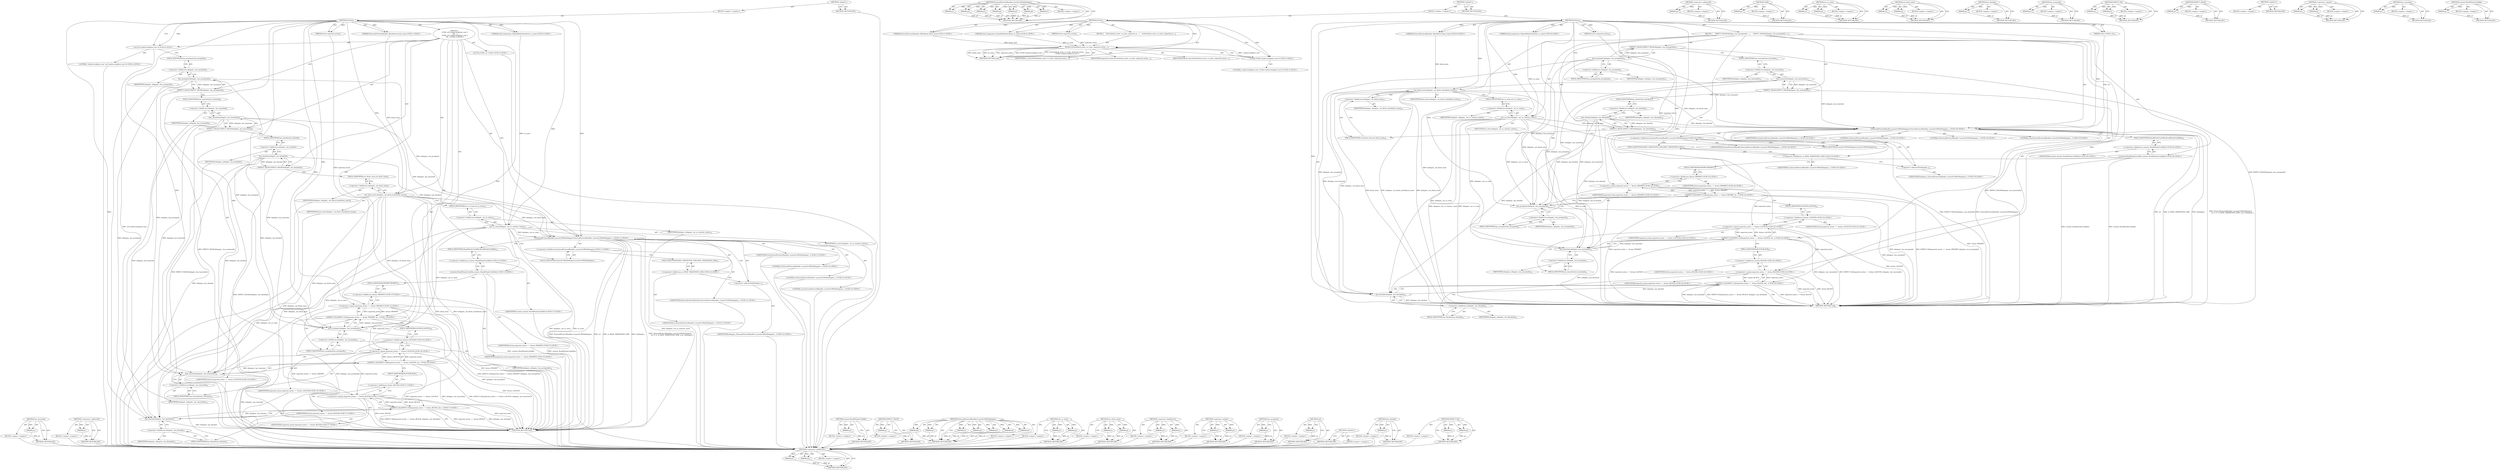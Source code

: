 digraph "content.RunAllTasksUntilIdle" {
vulnerable_136 [label=<(METHOD,has_launched)>];
vulnerable_137 [label=<(PARAM,p1)>];
vulnerable_138 [label=<(BLOCK,&lt;empty&gt;,&lt;empty&gt;)>];
vulnerable_139 [label=<(METHOD_RETURN,ANY)>];
vulnerable_164 [label=<(METHOD,&lt;operator&gt;.addressOf)>];
vulnerable_165 [label=<(PARAM,p1)>];
vulnerable_166 [label=<(BLOCK,&lt;empty&gt;,&lt;empty&gt;)>];
vulnerable_167 [label=<(METHOD_RETURN,ANY)>];
vulnerable_6 [label=<(METHOD,&lt;global&gt;)<SUB>1</SUB>>];
vulnerable_7 [label=<(BLOCK,&lt;empty&gt;,&lt;empty&gt;)<SUB>1</SUB>>];
vulnerable_8 [label=<(METHOD,DoTest)<SUB>1</SUB>>];
vulnerable_9 [label="<(PARAM,ExternalProtocolHandler::BlockState block_state)<SUB>1</SUB>>"];
vulnerable_10 [label="<(PARAM,shell_integration::DefaultWebClientState os_state)<SUB>2</SUB>>"];
vulnerable_11 [label=<(PARAM,Action expected_action)<SUB>3</SUB>>];
vulnerable_12 [label="<(BLOCK,{
    GURL url(&quot;mailto:test@test.com&quot;);
     EX...,{
    GURL url(&quot;mailto:test@test.com&quot;);
     EX...)<SUB>3</SUB>>"];
vulnerable_13 [label="<(LOCAL,GURL url: GURL)<SUB>4</SUB>>"];
vulnerable_14 [label="<(url,url(&quot;mailto:test@test.com&quot;))<SUB>4</SUB>>"];
vulnerable_15 [label="<(LITERAL,&quot;mailto:test@test.com&quot;,url(&quot;mailto:test@test.com&quot;))<SUB>4</SUB>>"];
vulnerable_16 [label=<(EXPECT_FALSE,EXPECT_FALSE(delegate_.has_prompted()))<SUB>5</SUB>>];
vulnerable_17 [label=<(has_prompted,delegate_.has_prompted())<SUB>5</SUB>>];
vulnerable_18 [label=<(&lt;operator&gt;.fieldAccess,delegate_.has_prompted)<SUB>5</SUB>>];
vulnerable_19 [label=<(IDENTIFIER,delegate_,delegate_.has_prompted())<SUB>5</SUB>>];
vulnerable_20 [label=<(FIELD_IDENTIFIER,has_prompted,has_prompted)<SUB>5</SUB>>];
vulnerable_21 [label=<(EXPECT_FALSE,EXPECT_FALSE(delegate_.has_launched()))<SUB>6</SUB>>];
vulnerable_22 [label=<(has_launched,delegate_.has_launched())<SUB>6</SUB>>];
vulnerable_23 [label=<(&lt;operator&gt;.fieldAccess,delegate_.has_launched)<SUB>6</SUB>>];
vulnerable_24 [label=<(IDENTIFIER,delegate_,delegate_.has_launched())<SUB>6</SUB>>];
vulnerable_25 [label=<(FIELD_IDENTIFIER,has_launched,has_launched)<SUB>6</SUB>>];
vulnerable_26 [label=<(EXPECT_FALSE,EXPECT_FALSE(delegate_.has_blocked()))<SUB>7</SUB>>];
vulnerable_27 [label=<(has_blocked,delegate_.has_blocked())<SUB>7</SUB>>];
vulnerable_28 [label=<(&lt;operator&gt;.fieldAccess,delegate_.has_blocked)<SUB>7</SUB>>];
vulnerable_29 [label=<(IDENTIFIER,delegate_,delegate_.has_blocked())<SUB>7</SUB>>];
vulnerable_30 [label=<(FIELD_IDENTIFIER,has_blocked,has_blocked)<SUB>7</SUB>>];
vulnerable_31 [label=<(set_block_state,delegate_.set_block_state(block_state))<SUB>9</SUB>>];
vulnerable_32 [label=<(&lt;operator&gt;.fieldAccess,delegate_.set_block_state)<SUB>9</SUB>>];
vulnerable_33 [label=<(IDENTIFIER,delegate_,delegate_.set_block_state(block_state))<SUB>9</SUB>>];
vulnerable_34 [label=<(FIELD_IDENTIFIER,set_block_state,set_block_state)<SUB>9</SUB>>];
vulnerable_35 [label=<(IDENTIFIER,block_state,delegate_.set_block_state(block_state))<SUB>9</SUB>>];
vulnerable_36 [label=<(set_os_state,delegate_.set_os_state(os_state))<SUB>10</SUB>>];
vulnerable_37 [label=<(&lt;operator&gt;.fieldAccess,delegate_.set_os_state)<SUB>10</SUB>>];
vulnerable_38 [label=<(IDENTIFIER,delegate_,delegate_.set_os_state(os_state))<SUB>10</SUB>>];
vulnerable_39 [label=<(FIELD_IDENTIFIER,set_os_state,set_os_state)<SUB>10</SUB>>];
vulnerable_40 [label=<(IDENTIFIER,os_state,delegate_.set_os_state(os_state))<SUB>10</SUB>>];
vulnerable_41 [label="<(ExternalProtocolHandler.LaunchUrlWithDelegate,ExternalProtocolHandler::LaunchUrlWithDelegate(...)<SUB>11</SUB>>"];
vulnerable_42 [label="<(&lt;operator&gt;.fieldAccess,ExternalProtocolHandler::LaunchUrlWithDelegate)<SUB>11</SUB>>"];
vulnerable_43 [label="<(IDENTIFIER,ExternalProtocolHandler,ExternalProtocolHandler::LaunchUrlWithDelegate(...)<SUB>11</SUB>>"];
vulnerable_44 [label=<(FIELD_IDENTIFIER,LaunchUrlWithDelegate,LaunchUrlWithDelegate)<SUB>11</SUB>>];
vulnerable_45 [label="<(IDENTIFIER,url,ExternalProtocolHandler::LaunchUrlWithDelegate(...)<SUB>12</SUB>>"];
vulnerable_46 [label="<(LITERAL,0,ExternalProtocolHandler::LaunchUrlWithDelegate(...)<SUB>12</SUB>>"];
vulnerable_47 [label="<(LITERAL,0,ExternalProtocolHandler::LaunchUrlWithDelegate(...)<SUB>12</SUB>>"];
vulnerable_48 [label="<(&lt;operator&gt;.fieldAccess,ui::PAGE_TRANSITION_LINK)<SUB>12</SUB>>"];
vulnerable_49 [label="<(IDENTIFIER,ui,ExternalProtocolHandler::LaunchUrlWithDelegate(...)<SUB>12</SUB>>"];
vulnerable_50 [label=<(FIELD_IDENTIFIER,PAGE_TRANSITION_LINK,PAGE_TRANSITION_LINK)<SUB>12</SUB>>];
vulnerable_51 [label="<(LITERAL,true,ExternalProtocolHandler::LaunchUrlWithDelegate(...)<SUB>12</SUB>>"];
vulnerable_52 [label=<(&lt;operator&gt;.addressOf,&amp;delegate_)<SUB>12</SUB>>];
vulnerable_53 [label="<(IDENTIFIER,delegate_,ExternalProtocolHandler::LaunchUrlWithDelegate(...)<SUB>12</SUB>>"];
vulnerable_54 [label="<(content.RunAllTasksUntilIdle,content::RunAllTasksUntilIdle())<SUB>13</SUB>>"];
vulnerable_55 [label="<(&lt;operator&gt;.fieldAccess,content::RunAllTasksUntilIdle)<SUB>13</SUB>>"];
vulnerable_56 [label="<(IDENTIFIER,content,content::RunAllTasksUntilIdle())<SUB>13</SUB>>"];
vulnerable_57 [label=<(FIELD_IDENTIFIER,RunAllTasksUntilIdle,RunAllTasksUntilIdle)<SUB>13</SUB>>];
vulnerable_58 [label="<(EXPECT_EQ,EXPECT_EQ(expected_action == Action::PROMPT, de...)<SUB>15</SUB>>"];
vulnerable_59 [label="<(&lt;operator&gt;.equals,expected_action == Action::PROMPT)<SUB>15</SUB>>"];
vulnerable_60 [label="<(IDENTIFIER,expected_action,expected_action == Action::PROMPT)<SUB>15</SUB>>"];
vulnerable_61 [label="<(&lt;operator&gt;.fieldAccess,Action::PROMPT)<SUB>15</SUB>>"];
vulnerable_62 [label="<(IDENTIFIER,Action,expected_action == Action::PROMPT)<SUB>15</SUB>>"];
vulnerable_63 [label=<(FIELD_IDENTIFIER,PROMPT,PROMPT)<SUB>15</SUB>>];
vulnerable_64 [label=<(has_prompted,delegate_.has_prompted())<SUB>15</SUB>>];
vulnerable_65 [label=<(&lt;operator&gt;.fieldAccess,delegate_.has_prompted)<SUB>15</SUB>>];
vulnerable_66 [label=<(IDENTIFIER,delegate_,delegate_.has_prompted())<SUB>15</SUB>>];
vulnerable_67 [label=<(FIELD_IDENTIFIER,has_prompted,has_prompted)<SUB>15</SUB>>];
vulnerable_68 [label="<(EXPECT_EQ,EXPECT_EQ(expected_action == Action::LAUNCH, de...)<SUB>16</SUB>>"];
vulnerable_69 [label="<(&lt;operator&gt;.equals,expected_action == Action::LAUNCH)<SUB>16</SUB>>"];
vulnerable_70 [label="<(IDENTIFIER,expected_action,expected_action == Action::LAUNCH)<SUB>16</SUB>>"];
vulnerable_71 [label="<(&lt;operator&gt;.fieldAccess,Action::LAUNCH)<SUB>16</SUB>>"];
vulnerable_72 [label="<(IDENTIFIER,Action,expected_action == Action::LAUNCH)<SUB>16</SUB>>"];
vulnerable_73 [label=<(FIELD_IDENTIFIER,LAUNCH,LAUNCH)<SUB>16</SUB>>];
vulnerable_74 [label=<(has_launched,delegate_.has_launched())<SUB>16</SUB>>];
vulnerable_75 [label=<(&lt;operator&gt;.fieldAccess,delegate_.has_launched)<SUB>16</SUB>>];
vulnerable_76 [label=<(IDENTIFIER,delegate_,delegate_.has_launched())<SUB>16</SUB>>];
vulnerable_77 [label=<(FIELD_IDENTIFIER,has_launched,has_launched)<SUB>16</SUB>>];
vulnerable_78 [label="<(EXPECT_EQ,EXPECT_EQ(expected_action == Action::BLOCK, del...)<SUB>17</SUB>>"];
vulnerable_79 [label="<(&lt;operator&gt;.equals,expected_action == Action::BLOCK)<SUB>17</SUB>>"];
vulnerable_80 [label="<(IDENTIFIER,expected_action,expected_action == Action::BLOCK)<SUB>17</SUB>>"];
vulnerable_81 [label="<(&lt;operator&gt;.fieldAccess,Action::BLOCK)<SUB>17</SUB>>"];
vulnerable_82 [label="<(IDENTIFIER,Action,expected_action == Action::BLOCK)<SUB>17</SUB>>"];
vulnerable_83 [label=<(FIELD_IDENTIFIER,BLOCK,BLOCK)<SUB>17</SUB>>];
vulnerable_84 [label=<(has_blocked,delegate_.has_blocked())<SUB>17</SUB>>];
vulnerable_85 [label=<(&lt;operator&gt;.fieldAccess,delegate_.has_blocked)<SUB>17</SUB>>];
vulnerable_86 [label=<(IDENTIFIER,delegate_,delegate_.has_blocked())<SUB>17</SUB>>];
vulnerable_87 [label=<(FIELD_IDENTIFIER,has_blocked,has_blocked)<SUB>17</SUB>>];
vulnerable_88 [label=<(METHOD_RETURN,void)<SUB>1</SUB>>];
vulnerable_90 [label=<(METHOD_RETURN,ANY)<SUB>1</SUB>>];
vulnerable_168 [label=<(METHOD,content.RunAllTasksUntilIdle)>];
vulnerable_169 [label=<(PARAM,p1)>];
vulnerable_170 [label=<(BLOCK,&lt;empty&gt;,&lt;empty&gt;)>];
vulnerable_171 [label=<(METHOD_RETURN,ANY)>];
vulnerable_123 [label=<(METHOD,EXPECT_FALSE)>];
vulnerable_124 [label=<(PARAM,p1)>];
vulnerable_125 [label=<(BLOCK,&lt;empty&gt;,&lt;empty&gt;)>];
vulnerable_126 [label=<(METHOD_RETURN,ANY)>];
vulnerable_154 [label=<(METHOD,ExternalProtocolHandler.LaunchUrlWithDelegate)>];
vulnerable_155 [label=<(PARAM,p1)>];
vulnerable_156 [label=<(PARAM,p2)>];
vulnerable_157 [label=<(PARAM,p3)>];
vulnerable_158 [label=<(PARAM,p4)>];
vulnerable_159 [label=<(PARAM,p5)>];
vulnerable_160 [label=<(PARAM,p6)>];
vulnerable_161 [label=<(PARAM,p7)>];
vulnerable_162 [label=<(BLOCK,&lt;empty&gt;,&lt;empty&gt;)>];
vulnerable_163 [label=<(METHOD_RETURN,ANY)>];
vulnerable_149 [label=<(METHOD,set_os_state)>];
vulnerable_150 [label=<(PARAM,p1)>];
vulnerable_151 [label=<(PARAM,p2)>];
vulnerable_152 [label=<(BLOCK,&lt;empty&gt;,&lt;empty&gt;)>];
vulnerable_153 [label=<(METHOD_RETURN,ANY)>];
vulnerable_144 [label=<(METHOD,set_block_state)>];
vulnerable_145 [label=<(PARAM,p1)>];
vulnerable_146 [label=<(PARAM,p2)>];
vulnerable_147 [label=<(BLOCK,&lt;empty&gt;,&lt;empty&gt;)>];
vulnerable_148 [label=<(METHOD_RETURN,ANY)>];
vulnerable_131 [label=<(METHOD,&lt;operator&gt;.fieldAccess)>];
vulnerable_132 [label=<(PARAM,p1)>];
vulnerable_133 [label=<(PARAM,p2)>];
vulnerable_134 [label=<(BLOCK,&lt;empty&gt;,&lt;empty&gt;)>];
vulnerable_135 [label=<(METHOD_RETURN,ANY)>];
vulnerable_177 [label=<(METHOD,&lt;operator&gt;.equals)>];
vulnerable_178 [label=<(PARAM,p1)>];
vulnerable_179 [label=<(PARAM,p2)>];
vulnerable_180 [label=<(BLOCK,&lt;empty&gt;,&lt;empty&gt;)>];
vulnerable_181 [label=<(METHOD_RETURN,ANY)>];
vulnerable_127 [label=<(METHOD,has_prompted)>];
vulnerable_128 [label=<(PARAM,p1)>];
vulnerable_129 [label=<(BLOCK,&lt;empty&gt;,&lt;empty&gt;)>];
vulnerable_130 [label=<(METHOD_RETURN,ANY)>];
vulnerable_119 [label=<(METHOD,url)>];
vulnerable_120 [label=<(PARAM,p1)>];
vulnerable_121 [label=<(BLOCK,&lt;empty&gt;,&lt;empty&gt;)>];
vulnerable_122 [label=<(METHOD_RETURN,ANY)>];
vulnerable_113 [label=<(METHOD,&lt;global&gt;)<SUB>1</SUB>>];
vulnerable_114 [label=<(BLOCK,&lt;empty&gt;,&lt;empty&gt;)>];
vulnerable_115 [label=<(METHOD_RETURN,ANY)>];
vulnerable_140 [label=<(METHOD,has_blocked)>];
vulnerable_141 [label=<(PARAM,p1)>];
vulnerable_142 [label=<(BLOCK,&lt;empty&gt;,&lt;empty&gt;)>];
vulnerable_143 [label=<(METHOD_RETURN,ANY)>];
vulnerable_172 [label=<(METHOD,EXPECT_EQ)>];
vulnerable_173 [label=<(PARAM,p1)>];
vulnerable_174 [label=<(PARAM,p2)>];
vulnerable_175 [label=<(BLOCK,&lt;empty&gt;,&lt;empty&gt;)>];
vulnerable_176 [label=<(METHOD_RETURN,ANY)>];
fixed_142 [label=<(METHOD,&lt;operator&gt;.fieldAccess)>];
fixed_143 [label=<(PARAM,p1)>];
fixed_144 [label=<(PARAM,p2)>];
fixed_145 [label=<(BLOCK,&lt;empty&gt;,&lt;empty&gt;)>];
fixed_146 [label=<(METHOD_RETURN,ANY)>];
fixed_165 [label=<(METHOD,ExternalProtocolHandler.LaunchUrlWithDelegate)>];
fixed_166 [label=<(PARAM,p1)>];
fixed_167 [label=<(PARAM,p2)>];
fixed_168 [label=<(PARAM,p3)>];
fixed_169 [label=<(PARAM,p4)>];
fixed_170 [label=<(PARAM,p5)>];
fixed_171 [label=<(PARAM,p6)>];
fixed_172 [label=<(PARAM,p7)>];
fixed_173 [label=<(BLOCK,&lt;empty&gt;,&lt;empty&gt;)>];
fixed_174 [label=<(METHOD_RETURN,ANY)>];
fixed_6 [label=<(METHOD,&lt;global&gt;)<SUB>1</SUB>>];
fixed_7 [label=<(BLOCK,&lt;empty&gt;,&lt;empty&gt;)<SUB>1</SUB>>];
fixed_8 [label=<(METHOD,DoTest)<SUB>1</SUB>>];
fixed_9 [label="<(PARAM,ExternalProtocolHandler::BlockState block_state)<SUB>1</SUB>>"];
fixed_10 [label="<(PARAM,shell_integration::DefaultWebClientState os_state)<SUB>2</SUB>>"];
fixed_11 [label=<(PARAM,Action expected_action)<SUB>3</SUB>>];
fixed_12 [label=<(BLOCK,{
    DoTest(block_state, os_state, expected_ac...,{
    DoTest(block_state, os_state, expected_ac...)<SUB>3</SUB>>];
fixed_13 [label=<(DoTest,DoTest(block_state, os_state, expected_action,
...)<SUB>4</SUB>>];
fixed_14 [label=<(IDENTIFIER,block_state,DoTest(block_state, os_state, expected_action,
...)<SUB>4</SUB>>];
fixed_15 [label=<(IDENTIFIER,os_state,DoTest(block_state, os_state, expected_action,
...)<SUB>4</SUB>>];
fixed_16 [label=<(IDENTIFIER,expected_action,DoTest(block_state, os_state, expected_action,
...)<SUB>4</SUB>>];
fixed_17 [label="<(GURL,GURL(&quot;mailto:test@test.com&quot;))<SUB>5</SUB>>"];
fixed_18 [label="<(LITERAL,&quot;mailto:test@test.com&quot;,GURL(&quot;mailto:test@test.com&quot;))<SUB>5</SUB>>"];
fixed_19 [label=<(METHOD_RETURN,void)<SUB>1</SUB>>];
fixed_21 [label=<(METHOD,DoTest)<SUB>8</SUB>>];
fixed_22 [label="<(PARAM,ExternalProtocolHandler::BlockState block_state)<SUB>8</SUB>>"];
fixed_23 [label="<(PARAM,shell_integration::DefaultWebClientState os_state)<SUB>9</SUB>>"];
fixed_24 [label=<(PARAM,Action expected_action)<SUB>10</SUB>>];
fixed_25 [label=<(PARAM,const GURL&amp; url)<SUB>11</SUB>>];
fixed_26 [label=<(BLOCK,{
     EXPECT_FALSE(delegate_.has_prompted());
...,{
     EXPECT_FALSE(delegate_.has_prompted());
...)<SUB>11</SUB>>];
fixed_27 [label=<(EXPECT_FALSE,EXPECT_FALSE(delegate_.has_prompted()))<SUB>12</SUB>>];
fixed_28 [label=<(has_prompted,delegate_.has_prompted())<SUB>12</SUB>>];
fixed_29 [label=<(&lt;operator&gt;.fieldAccess,delegate_.has_prompted)<SUB>12</SUB>>];
fixed_30 [label=<(IDENTIFIER,delegate_,delegate_.has_prompted())<SUB>12</SUB>>];
fixed_31 [label=<(FIELD_IDENTIFIER,has_prompted,has_prompted)<SUB>12</SUB>>];
fixed_32 [label=<(EXPECT_FALSE,EXPECT_FALSE(delegate_.has_launched()))<SUB>13</SUB>>];
fixed_33 [label=<(has_launched,delegate_.has_launched())<SUB>13</SUB>>];
fixed_34 [label=<(&lt;operator&gt;.fieldAccess,delegate_.has_launched)<SUB>13</SUB>>];
fixed_35 [label=<(IDENTIFIER,delegate_,delegate_.has_launched())<SUB>13</SUB>>];
fixed_36 [label=<(FIELD_IDENTIFIER,has_launched,has_launched)<SUB>13</SUB>>];
fixed_37 [label=<(EXPECT_FALSE,EXPECT_FALSE(delegate_.has_blocked()))<SUB>14</SUB>>];
fixed_38 [label=<(has_blocked,delegate_.has_blocked())<SUB>14</SUB>>];
fixed_39 [label=<(&lt;operator&gt;.fieldAccess,delegate_.has_blocked)<SUB>14</SUB>>];
fixed_40 [label=<(IDENTIFIER,delegate_,delegate_.has_blocked())<SUB>14</SUB>>];
fixed_41 [label=<(FIELD_IDENTIFIER,has_blocked,has_blocked)<SUB>14</SUB>>];
fixed_42 [label=<(set_block_state,delegate_.set_block_state(block_state))<SUB>16</SUB>>];
fixed_43 [label=<(&lt;operator&gt;.fieldAccess,delegate_.set_block_state)<SUB>16</SUB>>];
fixed_44 [label=<(IDENTIFIER,delegate_,delegate_.set_block_state(block_state))<SUB>16</SUB>>];
fixed_45 [label=<(FIELD_IDENTIFIER,set_block_state,set_block_state)<SUB>16</SUB>>];
fixed_46 [label=<(IDENTIFIER,block_state,delegate_.set_block_state(block_state))<SUB>16</SUB>>];
fixed_47 [label=<(set_os_state,delegate_.set_os_state(os_state))<SUB>17</SUB>>];
fixed_48 [label=<(&lt;operator&gt;.fieldAccess,delegate_.set_os_state)<SUB>17</SUB>>];
fixed_49 [label=<(IDENTIFIER,delegate_,delegate_.set_os_state(os_state))<SUB>17</SUB>>];
fixed_50 [label=<(FIELD_IDENTIFIER,set_os_state,set_os_state)<SUB>17</SUB>>];
fixed_51 [label=<(IDENTIFIER,os_state,delegate_.set_os_state(os_state))<SUB>17</SUB>>];
fixed_52 [label="<(ExternalProtocolHandler.LaunchUrlWithDelegate,ExternalProtocolHandler::LaunchUrlWithDelegate(...)<SUB>18</SUB>>"];
fixed_53 [label="<(&lt;operator&gt;.fieldAccess,ExternalProtocolHandler::LaunchUrlWithDelegate)<SUB>18</SUB>>"];
fixed_54 [label="<(IDENTIFIER,ExternalProtocolHandler,ExternalProtocolHandler::LaunchUrlWithDelegate(...)<SUB>18</SUB>>"];
fixed_55 [label=<(FIELD_IDENTIFIER,LaunchUrlWithDelegate,LaunchUrlWithDelegate)<SUB>18</SUB>>];
fixed_56 [label="<(IDENTIFIER,url,ExternalProtocolHandler::LaunchUrlWithDelegate(...)<SUB>19</SUB>>"];
fixed_57 [label="<(LITERAL,0,ExternalProtocolHandler::LaunchUrlWithDelegate(...)<SUB>19</SUB>>"];
fixed_58 [label="<(LITERAL,0,ExternalProtocolHandler::LaunchUrlWithDelegate(...)<SUB>19</SUB>>"];
fixed_59 [label="<(&lt;operator&gt;.fieldAccess,ui::PAGE_TRANSITION_LINK)<SUB>19</SUB>>"];
fixed_60 [label="<(IDENTIFIER,ui,ExternalProtocolHandler::LaunchUrlWithDelegate(...)<SUB>19</SUB>>"];
fixed_61 [label=<(FIELD_IDENTIFIER,PAGE_TRANSITION_LINK,PAGE_TRANSITION_LINK)<SUB>19</SUB>>];
fixed_62 [label="<(LITERAL,true,ExternalProtocolHandler::LaunchUrlWithDelegate(...)<SUB>19</SUB>>"];
fixed_63 [label=<(&lt;operator&gt;.addressOf,&amp;delegate_)<SUB>19</SUB>>];
fixed_64 [label="<(IDENTIFIER,delegate_,ExternalProtocolHandler::LaunchUrlWithDelegate(...)<SUB>19</SUB>>"];
fixed_65 [label="<(content.RunAllTasksUntilIdle,content::RunAllTasksUntilIdle())<SUB>20</SUB>>"];
fixed_66 [label="<(&lt;operator&gt;.fieldAccess,content::RunAllTasksUntilIdle)<SUB>20</SUB>>"];
fixed_67 [label="<(IDENTIFIER,content,content::RunAllTasksUntilIdle())<SUB>20</SUB>>"];
fixed_68 [label=<(FIELD_IDENTIFIER,RunAllTasksUntilIdle,RunAllTasksUntilIdle)<SUB>20</SUB>>];
fixed_69 [label="<(EXPECT_EQ,EXPECT_EQ(expected_action == Action::PROMPT, de...)<SUB>22</SUB>>"];
fixed_70 [label="<(&lt;operator&gt;.equals,expected_action == Action::PROMPT)<SUB>22</SUB>>"];
fixed_71 [label="<(IDENTIFIER,expected_action,expected_action == Action::PROMPT)<SUB>22</SUB>>"];
fixed_72 [label="<(&lt;operator&gt;.fieldAccess,Action::PROMPT)<SUB>22</SUB>>"];
fixed_73 [label="<(IDENTIFIER,Action,expected_action == Action::PROMPT)<SUB>22</SUB>>"];
fixed_74 [label=<(FIELD_IDENTIFIER,PROMPT,PROMPT)<SUB>22</SUB>>];
fixed_75 [label=<(has_prompted,delegate_.has_prompted())<SUB>22</SUB>>];
fixed_76 [label=<(&lt;operator&gt;.fieldAccess,delegate_.has_prompted)<SUB>22</SUB>>];
fixed_77 [label=<(IDENTIFIER,delegate_,delegate_.has_prompted())<SUB>22</SUB>>];
fixed_78 [label=<(FIELD_IDENTIFIER,has_prompted,has_prompted)<SUB>22</SUB>>];
fixed_79 [label="<(EXPECT_EQ,EXPECT_EQ(expected_action == Action::LAUNCH, de...)<SUB>23</SUB>>"];
fixed_80 [label="<(&lt;operator&gt;.equals,expected_action == Action::LAUNCH)<SUB>23</SUB>>"];
fixed_81 [label="<(IDENTIFIER,expected_action,expected_action == Action::LAUNCH)<SUB>23</SUB>>"];
fixed_82 [label="<(&lt;operator&gt;.fieldAccess,Action::LAUNCH)<SUB>23</SUB>>"];
fixed_83 [label="<(IDENTIFIER,Action,expected_action == Action::LAUNCH)<SUB>23</SUB>>"];
fixed_84 [label=<(FIELD_IDENTIFIER,LAUNCH,LAUNCH)<SUB>23</SUB>>];
fixed_85 [label=<(has_launched,delegate_.has_launched())<SUB>23</SUB>>];
fixed_86 [label=<(&lt;operator&gt;.fieldAccess,delegate_.has_launched)<SUB>23</SUB>>];
fixed_87 [label=<(IDENTIFIER,delegate_,delegate_.has_launched())<SUB>23</SUB>>];
fixed_88 [label=<(FIELD_IDENTIFIER,has_launched,has_launched)<SUB>23</SUB>>];
fixed_89 [label="<(EXPECT_EQ,EXPECT_EQ(expected_action == Action::BLOCK, del...)<SUB>24</SUB>>"];
fixed_90 [label="<(&lt;operator&gt;.equals,expected_action == Action::BLOCK)<SUB>24</SUB>>"];
fixed_91 [label="<(IDENTIFIER,expected_action,expected_action == Action::BLOCK)<SUB>24</SUB>>"];
fixed_92 [label="<(&lt;operator&gt;.fieldAccess,Action::BLOCK)<SUB>24</SUB>>"];
fixed_93 [label="<(IDENTIFIER,Action,expected_action == Action::BLOCK)<SUB>24</SUB>>"];
fixed_94 [label=<(FIELD_IDENTIFIER,BLOCK,BLOCK)<SUB>24</SUB>>];
fixed_95 [label=<(has_blocked,delegate_.has_blocked())<SUB>24</SUB>>];
fixed_96 [label=<(&lt;operator&gt;.fieldAccess,delegate_.has_blocked)<SUB>24</SUB>>];
fixed_97 [label=<(IDENTIFIER,delegate_,delegate_.has_blocked())<SUB>24</SUB>>];
fixed_98 [label=<(FIELD_IDENTIFIER,has_blocked,has_blocked)<SUB>24</SUB>>];
fixed_99 [label=<(METHOD_RETURN,void)<SUB>8</SUB>>];
fixed_101 [label=<(METHOD_RETURN,ANY)<SUB>1</SUB>>];
fixed_175 [label=<(METHOD,&lt;operator&gt;.addressOf)>];
fixed_176 [label=<(PARAM,p1)>];
fixed_177 [label=<(BLOCK,&lt;empty&gt;,&lt;empty&gt;)>];
fixed_178 [label=<(METHOD_RETURN,ANY)>];
fixed_130 [label=<(METHOD,GURL)>];
fixed_131 [label=<(PARAM,p1)>];
fixed_132 [label=<(BLOCK,&lt;empty&gt;,&lt;empty&gt;)>];
fixed_133 [label=<(METHOD_RETURN,ANY)>];
fixed_160 [label=<(METHOD,set_os_state)>];
fixed_161 [label=<(PARAM,p1)>];
fixed_162 [label=<(PARAM,p2)>];
fixed_163 [label=<(BLOCK,&lt;empty&gt;,&lt;empty&gt;)>];
fixed_164 [label=<(METHOD_RETURN,ANY)>];
fixed_155 [label=<(METHOD,set_block_state)>];
fixed_156 [label=<(PARAM,p1)>];
fixed_157 [label=<(PARAM,p2)>];
fixed_158 [label=<(BLOCK,&lt;empty&gt;,&lt;empty&gt;)>];
fixed_159 [label=<(METHOD_RETURN,ANY)>];
fixed_151 [label=<(METHOD,has_blocked)>];
fixed_152 [label=<(PARAM,p1)>];
fixed_153 [label=<(BLOCK,&lt;empty&gt;,&lt;empty&gt;)>];
fixed_154 [label=<(METHOD_RETURN,ANY)>];
fixed_138 [label=<(METHOD,has_prompted)>];
fixed_139 [label=<(PARAM,p1)>];
fixed_140 [label=<(BLOCK,&lt;empty&gt;,&lt;empty&gt;)>];
fixed_141 [label=<(METHOD_RETURN,ANY)>];
fixed_183 [label=<(METHOD,EXPECT_EQ)>];
fixed_184 [label=<(PARAM,p1)>];
fixed_185 [label=<(PARAM,p2)>];
fixed_186 [label=<(BLOCK,&lt;empty&gt;,&lt;empty&gt;)>];
fixed_187 [label=<(METHOD_RETURN,ANY)>];
fixed_134 [label=<(METHOD,EXPECT_FALSE)>];
fixed_135 [label=<(PARAM,p1)>];
fixed_136 [label=<(BLOCK,&lt;empty&gt;,&lt;empty&gt;)>];
fixed_137 [label=<(METHOD_RETURN,ANY)>];
fixed_124 [label=<(METHOD,&lt;global&gt;)<SUB>1</SUB>>];
fixed_125 [label=<(BLOCK,&lt;empty&gt;,&lt;empty&gt;)>];
fixed_126 [label=<(METHOD_RETURN,ANY)>];
fixed_188 [label=<(METHOD,&lt;operator&gt;.equals)>];
fixed_189 [label=<(PARAM,p1)>];
fixed_190 [label=<(PARAM,p2)>];
fixed_191 [label=<(BLOCK,&lt;empty&gt;,&lt;empty&gt;)>];
fixed_192 [label=<(METHOD_RETURN,ANY)>];
fixed_147 [label=<(METHOD,has_launched)>];
fixed_148 [label=<(PARAM,p1)>];
fixed_149 [label=<(BLOCK,&lt;empty&gt;,&lt;empty&gt;)>];
fixed_150 [label=<(METHOD_RETURN,ANY)>];
fixed_179 [label=<(METHOD,content.RunAllTasksUntilIdle)>];
fixed_180 [label=<(PARAM,p1)>];
fixed_181 [label=<(BLOCK,&lt;empty&gt;,&lt;empty&gt;)>];
fixed_182 [label=<(METHOD_RETURN,ANY)>];
vulnerable_136 -> vulnerable_137  [key=0, label="AST: "];
vulnerable_136 -> vulnerable_137  [key=1, label="DDG: "];
vulnerable_136 -> vulnerable_138  [key=0, label="AST: "];
vulnerable_136 -> vulnerable_139  [key=0, label="AST: "];
vulnerable_136 -> vulnerable_139  [key=1, label="CFG: "];
vulnerable_137 -> vulnerable_139  [key=0, label="DDG: p1"];
vulnerable_138 -> fixed_142  [key=0];
vulnerable_139 -> fixed_142  [key=0];
vulnerable_164 -> vulnerable_165  [key=0, label="AST: "];
vulnerable_164 -> vulnerable_165  [key=1, label="DDG: "];
vulnerable_164 -> vulnerable_166  [key=0, label="AST: "];
vulnerable_164 -> vulnerable_167  [key=0, label="AST: "];
vulnerable_164 -> vulnerable_167  [key=1, label="CFG: "];
vulnerable_165 -> vulnerable_167  [key=0, label="DDG: p1"];
vulnerable_166 -> fixed_142  [key=0];
vulnerable_167 -> fixed_142  [key=0];
vulnerable_6 -> vulnerable_7  [key=0, label="AST: "];
vulnerable_6 -> vulnerable_90  [key=0, label="AST: "];
vulnerable_6 -> vulnerable_90  [key=1, label="CFG: "];
vulnerable_7 -> vulnerable_8  [key=0, label="AST: "];
vulnerable_8 -> vulnerable_9  [key=0, label="AST: "];
vulnerable_8 -> vulnerable_9  [key=1, label="DDG: "];
vulnerable_8 -> vulnerable_10  [key=0, label="AST: "];
vulnerable_8 -> vulnerable_10  [key=1, label="DDG: "];
vulnerable_8 -> vulnerable_11  [key=0, label="AST: "];
vulnerable_8 -> vulnerable_11  [key=1, label="DDG: "];
vulnerable_8 -> vulnerable_12  [key=0, label="AST: "];
vulnerable_8 -> vulnerable_88  [key=0, label="AST: "];
vulnerable_8 -> vulnerable_14  [key=0, label="CFG: "];
vulnerable_8 -> vulnerable_14  [key=1, label="DDG: "];
vulnerable_8 -> vulnerable_31  [key=0, label="DDG: "];
vulnerable_8 -> vulnerable_36  [key=0, label="DDG: "];
vulnerable_8 -> vulnerable_41  [key=0, label="DDG: "];
vulnerable_8 -> vulnerable_59  [key=0, label="DDG: "];
vulnerable_8 -> vulnerable_64  [key=0, label="DDG: "];
vulnerable_8 -> vulnerable_69  [key=0, label="DDG: "];
vulnerable_8 -> vulnerable_74  [key=0, label="DDG: "];
vulnerable_8 -> vulnerable_79  [key=0, label="DDG: "];
vulnerable_8 -> vulnerable_84  [key=0, label="DDG: "];
vulnerable_9 -> vulnerable_31  [key=0, label="DDG: block_state"];
vulnerable_10 -> vulnerable_36  [key=0, label="DDG: os_state"];
vulnerable_11 -> vulnerable_59  [key=0, label="DDG: expected_action"];
vulnerable_12 -> vulnerable_13  [key=0, label="AST: "];
vulnerable_12 -> vulnerable_14  [key=0, label="AST: "];
vulnerable_12 -> vulnerable_16  [key=0, label="AST: "];
vulnerable_12 -> vulnerable_21  [key=0, label="AST: "];
vulnerable_12 -> vulnerable_26  [key=0, label="AST: "];
vulnerable_12 -> vulnerable_31  [key=0, label="AST: "];
vulnerable_12 -> vulnerable_36  [key=0, label="AST: "];
vulnerable_12 -> vulnerable_41  [key=0, label="AST: "];
vulnerable_12 -> vulnerable_54  [key=0, label="AST: "];
vulnerable_12 -> vulnerable_58  [key=0, label="AST: "];
vulnerable_12 -> vulnerable_68  [key=0, label="AST: "];
vulnerable_12 -> vulnerable_78  [key=0, label="AST: "];
vulnerable_13 -> fixed_142  [key=0];
vulnerable_14 -> vulnerable_15  [key=0, label="AST: "];
vulnerable_14 -> vulnerable_20  [key=0, label="CFG: "];
vulnerable_14 -> vulnerable_88  [key=0, label="DDG: url(&quot;mailto:test@test.com&quot;)"];
vulnerable_15 -> fixed_142  [key=0];
vulnerable_16 -> vulnerable_17  [key=0, label="AST: "];
vulnerable_16 -> vulnerable_25  [key=0, label="CFG: "];
vulnerable_16 -> vulnerable_88  [key=0, label="DDG: EXPECT_FALSE(delegate_.has_prompted())"];
vulnerable_17 -> vulnerable_18  [key=0, label="AST: "];
vulnerable_17 -> vulnerable_16  [key=0, label="CFG: "];
vulnerable_17 -> vulnerable_16  [key=1, label="DDG: delegate_.has_prompted"];
vulnerable_17 -> vulnerable_41  [key=0, label="DDG: delegate_.has_prompted"];
vulnerable_17 -> vulnerable_64  [key=0, label="DDG: delegate_.has_prompted"];
vulnerable_17 -> vulnerable_74  [key=0, label="DDG: delegate_.has_prompted"];
vulnerable_17 -> vulnerable_84  [key=0, label="DDG: delegate_.has_prompted"];
vulnerable_18 -> vulnerable_19  [key=0, label="AST: "];
vulnerable_18 -> vulnerable_20  [key=0, label="AST: "];
vulnerable_18 -> vulnerable_17  [key=0, label="CFG: "];
vulnerable_19 -> fixed_142  [key=0];
vulnerable_20 -> vulnerable_18  [key=0, label="CFG: "];
vulnerable_21 -> vulnerable_22  [key=0, label="AST: "];
vulnerable_21 -> vulnerable_30  [key=0, label="CFG: "];
vulnerable_21 -> vulnerable_88  [key=0, label="DDG: EXPECT_FALSE(delegate_.has_launched())"];
vulnerable_22 -> vulnerable_23  [key=0, label="AST: "];
vulnerable_22 -> vulnerable_21  [key=0, label="CFG: "];
vulnerable_22 -> vulnerable_21  [key=1, label="DDG: delegate_.has_launched"];
vulnerable_22 -> vulnerable_41  [key=0, label="DDG: delegate_.has_launched"];
vulnerable_22 -> vulnerable_64  [key=0, label="DDG: delegate_.has_launched"];
vulnerable_22 -> vulnerable_74  [key=0, label="DDG: delegate_.has_launched"];
vulnerable_22 -> vulnerable_84  [key=0, label="DDG: delegate_.has_launched"];
vulnerable_23 -> vulnerable_24  [key=0, label="AST: "];
vulnerable_23 -> vulnerable_25  [key=0, label="AST: "];
vulnerable_23 -> vulnerable_22  [key=0, label="CFG: "];
vulnerable_24 -> fixed_142  [key=0];
vulnerable_25 -> vulnerable_23  [key=0, label="CFG: "];
vulnerable_26 -> vulnerable_27  [key=0, label="AST: "];
vulnerable_26 -> vulnerable_34  [key=0, label="CFG: "];
vulnerable_26 -> vulnerable_88  [key=0, label="DDG: EXPECT_FALSE(delegate_.has_blocked())"];
vulnerable_27 -> vulnerable_28  [key=0, label="AST: "];
vulnerable_27 -> vulnerable_26  [key=0, label="CFG: "];
vulnerable_27 -> vulnerable_26  [key=1, label="DDG: delegate_.has_blocked"];
vulnerable_27 -> vulnerable_41  [key=0, label="DDG: delegate_.has_blocked"];
vulnerable_27 -> vulnerable_64  [key=0, label="DDG: delegate_.has_blocked"];
vulnerable_27 -> vulnerable_74  [key=0, label="DDG: delegate_.has_blocked"];
vulnerable_27 -> vulnerable_84  [key=0, label="DDG: delegate_.has_blocked"];
vulnerable_28 -> vulnerable_29  [key=0, label="AST: "];
vulnerable_28 -> vulnerable_30  [key=0, label="AST: "];
vulnerable_28 -> vulnerable_27  [key=0, label="CFG: "];
vulnerable_29 -> fixed_142  [key=0];
vulnerable_30 -> vulnerable_28  [key=0, label="CFG: "];
vulnerable_31 -> vulnerable_32  [key=0, label="AST: "];
vulnerable_31 -> vulnerable_35  [key=0, label="AST: "];
vulnerable_31 -> vulnerable_39  [key=0, label="CFG: "];
vulnerable_31 -> vulnerable_88  [key=0, label="DDG: delegate_.set_block_state"];
vulnerable_31 -> vulnerable_88  [key=1, label="DDG: block_state"];
vulnerable_31 -> vulnerable_88  [key=2, label="DDG: delegate_.set_block_state(block_state)"];
vulnerable_31 -> vulnerable_41  [key=0, label="DDG: delegate_.set_block_state"];
vulnerable_31 -> vulnerable_64  [key=0, label="DDG: delegate_.set_block_state"];
vulnerable_31 -> vulnerable_74  [key=0, label="DDG: delegate_.set_block_state"];
vulnerable_31 -> vulnerable_84  [key=0, label="DDG: delegate_.set_block_state"];
vulnerable_32 -> vulnerable_33  [key=0, label="AST: "];
vulnerable_32 -> vulnerable_34  [key=0, label="AST: "];
vulnerable_32 -> vulnerable_31  [key=0, label="CFG: "];
vulnerable_33 -> fixed_142  [key=0];
vulnerable_34 -> vulnerable_32  [key=0, label="CFG: "];
vulnerable_35 -> fixed_142  [key=0];
vulnerable_36 -> vulnerable_37  [key=0, label="AST: "];
vulnerable_36 -> vulnerable_40  [key=0, label="AST: "];
vulnerable_36 -> vulnerable_44  [key=0, label="CFG: "];
vulnerable_36 -> vulnerable_88  [key=0, label="DDG: delegate_.set_os_state"];
vulnerable_36 -> vulnerable_88  [key=1, label="DDG: os_state"];
vulnerable_36 -> vulnerable_88  [key=2, label="DDG: delegate_.set_os_state(os_state)"];
vulnerable_36 -> vulnerable_41  [key=0, label="DDG: delegate_.set_os_state"];
vulnerable_36 -> vulnerable_64  [key=0, label="DDG: delegate_.set_os_state"];
vulnerable_36 -> vulnerable_74  [key=0, label="DDG: delegate_.set_os_state"];
vulnerable_36 -> vulnerable_84  [key=0, label="DDG: delegate_.set_os_state"];
vulnerable_37 -> vulnerable_38  [key=0, label="AST: "];
vulnerable_37 -> vulnerable_39  [key=0, label="AST: "];
vulnerable_37 -> vulnerable_36  [key=0, label="CFG: "];
vulnerable_38 -> fixed_142  [key=0];
vulnerable_39 -> vulnerable_37  [key=0, label="CFG: "];
vulnerable_40 -> fixed_142  [key=0];
vulnerable_41 -> vulnerable_42  [key=0, label="AST: "];
vulnerable_41 -> vulnerable_45  [key=0, label="AST: "];
vulnerable_41 -> vulnerable_46  [key=0, label="AST: "];
vulnerable_41 -> vulnerable_47  [key=0, label="AST: "];
vulnerable_41 -> vulnerable_48  [key=0, label="AST: "];
vulnerable_41 -> vulnerable_51  [key=0, label="AST: "];
vulnerable_41 -> vulnerable_52  [key=0, label="AST: "];
vulnerable_41 -> vulnerable_57  [key=0, label="CFG: "];
vulnerable_41 -> vulnerable_88  [key=0, label="DDG: ExternalProtocolHandler::LaunchUrlWithDelegate"];
vulnerable_41 -> vulnerable_88  [key=1, label="DDG: url"];
vulnerable_41 -> vulnerable_88  [key=2, label="DDG: ui::PAGE_TRANSITION_LINK"];
vulnerable_41 -> vulnerable_88  [key=3, label="DDG: &amp;delegate_"];
vulnerable_41 -> vulnerable_88  [key=4, label="DDG: ExternalProtocolHandler::LaunchUrlWithDelegate(
        url, 0, 0, ui::PAGE_TRANSITION_LINK, true, &amp;delegate_)"];
vulnerable_42 -> vulnerable_43  [key=0, label="AST: "];
vulnerable_42 -> vulnerable_44  [key=0, label="AST: "];
vulnerable_42 -> vulnerable_50  [key=0, label="CFG: "];
vulnerable_43 -> fixed_142  [key=0];
vulnerable_44 -> vulnerable_42  [key=0, label="CFG: "];
vulnerable_45 -> fixed_142  [key=0];
vulnerable_46 -> fixed_142  [key=0];
vulnerable_47 -> fixed_142  [key=0];
vulnerable_48 -> vulnerable_49  [key=0, label="AST: "];
vulnerable_48 -> vulnerable_50  [key=0, label="AST: "];
vulnerable_48 -> vulnerable_52  [key=0, label="CFG: "];
vulnerable_49 -> fixed_142  [key=0];
vulnerable_50 -> vulnerable_48  [key=0, label="CFG: "];
vulnerable_51 -> fixed_142  [key=0];
vulnerable_52 -> vulnerable_53  [key=0, label="AST: "];
vulnerable_52 -> vulnerable_41  [key=0, label="CFG: "];
vulnerable_53 -> fixed_142  [key=0];
vulnerable_54 -> vulnerable_55  [key=0, label="AST: "];
vulnerable_54 -> vulnerable_63  [key=0, label="CFG: "];
vulnerable_54 -> vulnerable_88  [key=0, label="DDG: content::RunAllTasksUntilIdle"];
vulnerable_54 -> vulnerable_88  [key=1, label="DDG: content::RunAllTasksUntilIdle()"];
vulnerable_55 -> vulnerable_56  [key=0, label="AST: "];
vulnerable_55 -> vulnerable_57  [key=0, label="AST: "];
vulnerable_55 -> vulnerable_54  [key=0, label="CFG: "];
vulnerable_56 -> fixed_142  [key=0];
vulnerable_57 -> vulnerable_55  [key=0, label="CFG: "];
vulnerable_58 -> vulnerable_59  [key=0, label="AST: "];
vulnerable_58 -> vulnerable_64  [key=0, label="AST: "];
vulnerable_58 -> vulnerable_73  [key=0, label="CFG: "];
vulnerable_58 -> vulnerable_88  [key=0, label="DDG: expected_action == Action::PROMPT"];
vulnerable_58 -> vulnerable_88  [key=1, label="DDG: delegate_.has_prompted()"];
vulnerable_58 -> vulnerable_88  [key=2, label="DDG: EXPECT_EQ(expected_action == Action::PROMPT, delegate_.has_prompted())"];
vulnerable_59 -> vulnerable_60  [key=0, label="AST: "];
vulnerable_59 -> vulnerable_61  [key=0, label="AST: "];
vulnerable_59 -> vulnerable_67  [key=0, label="CFG: "];
vulnerable_59 -> vulnerable_88  [key=0, label="DDG: Action::PROMPT"];
vulnerable_59 -> vulnerable_58  [key=0, label="DDG: expected_action"];
vulnerable_59 -> vulnerable_58  [key=1, label="DDG: Action::PROMPT"];
vulnerable_59 -> vulnerable_69  [key=0, label="DDG: expected_action"];
vulnerable_60 -> fixed_142  [key=0];
vulnerable_61 -> vulnerable_62  [key=0, label="AST: "];
vulnerable_61 -> vulnerable_63  [key=0, label="AST: "];
vulnerable_61 -> vulnerable_59  [key=0, label="CFG: "];
vulnerable_62 -> fixed_142  [key=0];
vulnerable_63 -> vulnerable_61  [key=0, label="CFG: "];
vulnerable_64 -> vulnerable_65  [key=0, label="AST: "];
vulnerable_64 -> vulnerable_58  [key=0, label="CFG: "];
vulnerable_64 -> vulnerable_58  [key=1, label="DDG: delegate_.has_prompted"];
vulnerable_64 -> vulnerable_88  [key=0, label="DDG: delegate_.has_prompted"];
vulnerable_65 -> vulnerable_66  [key=0, label="AST: "];
vulnerable_65 -> vulnerable_67  [key=0, label="AST: "];
vulnerable_65 -> vulnerable_64  [key=0, label="CFG: "];
vulnerable_66 -> fixed_142  [key=0];
vulnerable_67 -> vulnerable_65  [key=0, label="CFG: "];
vulnerable_68 -> vulnerable_69  [key=0, label="AST: "];
vulnerable_68 -> vulnerable_74  [key=0, label="AST: "];
vulnerable_68 -> vulnerable_83  [key=0, label="CFG: "];
vulnerable_68 -> vulnerable_88  [key=0, label="DDG: expected_action == Action::LAUNCH"];
vulnerable_68 -> vulnerable_88  [key=1, label="DDG: delegate_.has_launched()"];
vulnerable_68 -> vulnerable_88  [key=2, label="DDG: EXPECT_EQ(expected_action == Action::LAUNCH, delegate_.has_launched())"];
vulnerable_69 -> vulnerable_70  [key=0, label="AST: "];
vulnerable_69 -> vulnerable_71  [key=0, label="AST: "];
vulnerable_69 -> vulnerable_77  [key=0, label="CFG: "];
vulnerable_69 -> vulnerable_88  [key=0, label="DDG: Action::LAUNCH"];
vulnerable_69 -> vulnerable_68  [key=0, label="DDG: expected_action"];
vulnerable_69 -> vulnerable_68  [key=1, label="DDG: Action::LAUNCH"];
vulnerable_69 -> vulnerable_79  [key=0, label="DDG: expected_action"];
vulnerable_70 -> fixed_142  [key=0];
vulnerable_71 -> vulnerable_72  [key=0, label="AST: "];
vulnerable_71 -> vulnerable_73  [key=0, label="AST: "];
vulnerable_71 -> vulnerable_69  [key=0, label="CFG: "];
vulnerable_72 -> fixed_142  [key=0];
vulnerable_73 -> vulnerable_71  [key=0, label="CFG: "];
vulnerable_74 -> vulnerable_75  [key=0, label="AST: "];
vulnerable_74 -> vulnerable_68  [key=0, label="CFG: "];
vulnerable_74 -> vulnerable_68  [key=1, label="DDG: delegate_.has_launched"];
vulnerable_74 -> vulnerable_88  [key=0, label="DDG: delegate_.has_launched"];
vulnerable_75 -> vulnerable_76  [key=0, label="AST: "];
vulnerable_75 -> vulnerable_77  [key=0, label="AST: "];
vulnerable_75 -> vulnerable_74  [key=0, label="CFG: "];
vulnerable_76 -> fixed_142  [key=0];
vulnerable_77 -> vulnerable_75  [key=0, label="CFG: "];
vulnerable_78 -> vulnerable_79  [key=0, label="AST: "];
vulnerable_78 -> vulnerable_84  [key=0, label="AST: "];
vulnerable_78 -> vulnerable_88  [key=0, label="CFG: "];
vulnerable_78 -> vulnerable_88  [key=1, label="DDG: expected_action == Action::BLOCK"];
vulnerable_78 -> vulnerable_88  [key=2, label="DDG: delegate_.has_blocked()"];
vulnerable_78 -> vulnerable_88  [key=3, label="DDG: EXPECT_EQ(expected_action == Action::BLOCK, delegate_.has_blocked())"];
vulnerable_79 -> vulnerable_80  [key=0, label="AST: "];
vulnerable_79 -> vulnerable_81  [key=0, label="AST: "];
vulnerable_79 -> vulnerable_87  [key=0, label="CFG: "];
vulnerable_79 -> vulnerable_88  [key=0, label="DDG: expected_action"];
vulnerable_79 -> vulnerable_88  [key=1, label="DDG: Action::BLOCK"];
vulnerable_79 -> vulnerable_78  [key=0, label="DDG: expected_action"];
vulnerable_79 -> vulnerable_78  [key=1, label="DDG: Action::BLOCK"];
vulnerable_80 -> fixed_142  [key=0];
vulnerable_81 -> vulnerable_82  [key=0, label="AST: "];
vulnerable_81 -> vulnerable_83  [key=0, label="AST: "];
vulnerable_81 -> vulnerable_79  [key=0, label="CFG: "];
vulnerable_82 -> fixed_142  [key=0];
vulnerable_83 -> vulnerable_81  [key=0, label="CFG: "];
vulnerable_84 -> vulnerable_85  [key=0, label="AST: "];
vulnerable_84 -> vulnerable_78  [key=0, label="CFG: "];
vulnerable_84 -> vulnerable_78  [key=1, label="DDG: delegate_.has_blocked"];
vulnerable_84 -> vulnerable_88  [key=0, label="DDG: delegate_.has_blocked"];
vulnerable_85 -> vulnerable_86  [key=0, label="AST: "];
vulnerable_85 -> vulnerable_87  [key=0, label="AST: "];
vulnerable_85 -> vulnerable_84  [key=0, label="CFG: "];
vulnerable_86 -> fixed_142  [key=0];
vulnerable_87 -> vulnerable_85  [key=0, label="CFG: "];
vulnerable_88 -> fixed_142  [key=0];
vulnerable_90 -> fixed_142  [key=0];
vulnerable_168 -> vulnerable_169  [key=0, label="AST: "];
vulnerable_168 -> vulnerable_169  [key=1, label="DDG: "];
vulnerable_168 -> vulnerable_170  [key=0, label="AST: "];
vulnerable_168 -> vulnerable_171  [key=0, label="AST: "];
vulnerable_168 -> vulnerable_171  [key=1, label="CFG: "];
vulnerable_169 -> vulnerable_171  [key=0, label="DDG: p1"];
vulnerable_170 -> fixed_142  [key=0];
vulnerable_171 -> fixed_142  [key=0];
vulnerable_123 -> vulnerable_124  [key=0, label="AST: "];
vulnerable_123 -> vulnerable_124  [key=1, label="DDG: "];
vulnerable_123 -> vulnerable_125  [key=0, label="AST: "];
vulnerable_123 -> vulnerable_126  [key=0, label="AST: "];
vulnerable_123 -> vulnerable_126  [key=1, label="CFG: "];
vulnerable_124 -> vulnerable_126  [key=0, label="DDG: p1"];
vulnerable_125 -> fixed_142  [key=0];
vulnerable_126 -> fixed_142  [key=0];
vulnerable_154 -> vulnerable_155  [key=0, label="AST: "];
vulnerable_154 -> vulnerable_155  [key=1, label="DDG: "];
vulnerable_154 -> vulnerable_162  [key=0, label="AST: "];
vulnerable_154 -> vulnerable_156  [key=0, label="AST: "];
vulnerable_154 -> vulnerable_156  [key=1, label="DDG: "];
vulnerable_154 -> vulnerable_163  [key=0, label="AST: "];
vulnerable_154 -> vulnerable_163  [key=1, label="CFG: "];
vulnerable_154 -> vulnerable_157  [key=0, label="AST: "];
vulnerable_154 -> vulnerable_157  [key=1, label="DDG: "];
vulnerable_154 -> vulnerable_158  [key=0, label="AST: "];
vulnerable_154 -> vulnerable_158  [key=1, label="DDG: "];
vulnerable_154 -> vulnerable_159  [key=0, label="AST: "];
vulnerable_154 -> vulnerable_159  [key=1, label="DDG: "];
vulnerable_154 -> vulnerable_160  [key=0, label="AST: "];
vulnerable_154 -> vulnerable_160  [key=1, label="DDG: "];
vulnerable_154 -> vulnerable_161  [key=0, label="AST: "];
vulnerable_154 -> vulnerable_161  [key=1, label="DDG: "];
vulnerable_155 -> vulnerable_163  [key=0, label="DDG: p1"];
vulnerable_156 -> vulnerable_163  [key=0, label="DDG: p2"];
vulnerable_157 -> vulnerable_163  [key=0, label="DDG: p3"];
vulnerable_158 -> vulnerable_163  [key=0, label="DDG: p4"];
vulnerable_159 -> vulnerable_163  [key=0, label="DDG: p5"];
vulnerable_160 -> vulnerable_163  [key=0, label="DDG: p6"];
vulnerable_161 -> vulnerable_163  [key=0, label="DDG: p7"];
vulnerable_162 -> fixed_142  [key=0];
vulnerable_163 -> fixed_142  [key=0];
vulnerable_149 -> vulnerable_150  [key=0, label="AST: "];
vulnerable_149 -> vulnerable_150  [key=1, label="DDG: "];
vulnerable_149 -> vulnerable_152  [key=0, label="AST: "];
vulnerable_149 -> vulnerable_151  [key=0, label="AST: "];
vulnerable_149 -> vulnerable_151  [key=1, label="DDG: "];
vulnerable_149 -> vulnerable_153  [key=0, label="AST: "];
vulnerable_149 -> vulnerable_153  [key=1, label="CFG: "];
vulnerable_150 -> vulnerable_153  [key=0, label="DDG: p1"];
vulnerable_151 -> vulnerable_153  [key=0, label="DDG: p2"];
vulnerable_152 -> fixed_142  [key=0];
vulnerable_153 -> fixed_142  [key=0];
vulnerable_144 -> vulnerable_145  [key=0, label="AST: "];
vulnerable_144 -> vulnerable_145  [key=1, label="DDG: "];
vulnerable_144 -> vulnerable_147  [key=0, label="AST: "];
vulnerable_144 -> vulnerable_146  [key=0, label="AST: "];
vulnerable_144 -> vulnerable_146  [key=1, label="DDG: "];
vulnerable_144 -> vulnerable_148  [key=0, label="AST: "];
vulnerable_144 -> vulnerable_148  [key=1, label="CFG: "];
vulnerable_145 -> vulnerable_148  [key=0, label="DDG: p1"];
vulnerable_146 -> vulnerable_148  [key=0, label="DDG: p2"];
vulnerable_147 -> fixed_142  [key=0];
vulnerable_148 -> fixed_142  [key=0];
vulnerable_131 -> vulnerable_132  [key=0, label="AST: "];
vulnerable_131 -> vulnerable_132  [key=1, label="DDG: "];
vulnerable_131 -> vulnerable_134  [key=0, label="AST: "];
vulnerable_131 -> vulnerable_133  [key=0, label="AST: "];
vulnerable_131 -> vulnerable_133  [key=1, label="DDG: "];
vulnerable_131 -> vulnerable_135  [key=0, label="AST: "];
vulnerable_131 -> vulnerable_135  [key=1, label="CFG: "];
vulnerable_132 -> vulnerable_135  [key=0, label="DDG: p1"];
vulnerable_133 -> vulnerable_135  [key=0, label="DDG: p2"];
vulnerable_134 -> fixed_142  [key=0];
vulnerable_135 -> fixed_142  [key=0];
vulnerable_177 -> vulnerable_178  [key=0, label="AST: "];
vulnerable_177 -> vulnerable_178  [key=1, label="DDG: "];
vulnerable_177 -> vulnerable_180  [key=0, label="AST: "];
vulnerable_177 -> vulnerable_179  [key=0, label="AST: "];
vulnerable_177 -> vulnerable_179  [key=1, label="DDG: "];
vulnerable_177 -> vulnerable_181  [key=0, label="AST: "];
vulnerable_177 -> vulnerable_181  [key=1, label="CFG: "];
vulnerable_178 -> vulnerable_181  [key=0, label="DDG: p1"];
vulnerable_179 -> vulnerable_181  [key=0, label="DDG: p2"];
vulnerable_180 -> fixed_142  [key=0];
vulnerable_181 -> fixed_142  [key=0];
vulnerable_127 -> vulnerable_128  [key=0, label="AST: "];
vulnerable_127 -> vulnerable_128  [key=1, label="DDG: "];
vulnerable_127 -> vulnerable_129  [key=0, label="AST: "];
vulnerable_127 -> vulnerable_130  [key=0, label="AST: "];
vulnerable_127 -> vulnerable_130  [key=1, label="CFG: "];
vulnerable_128 -> vulnerable_130  [key=0, label="DDG: p1"];
vulnerable_129 -> fixed_142  [key=0];
vulnerable_130 -> fixed_142  [key=0];
vulnerable_119 -> vulnerable_120  [key=0, label="AST: "];
vulnerable_119 -> vulnerable_120  [key=1, label="DDG: "];
vulnerable_119 -> vulnerable_121  [key=0, label="AST: "];
vulnerable_119 -> vulnerable_122  [key=0, label="AST: "];
vulnerable_119 -> vulnerable_122  [key=1, label="CFG: "];
vulnerable_120 -> vulnerable_122  [key=0, label="DDG: p1"];
vulnerable_121 -> fixed_142  [key=0];
vulnerable_122 -> fixed_142  [key=0];
vulnerable_113 -> vulnerable_114  [key=0, label="AST: "];
vulnerable_113 -> vulnerable_115  [key=0, label="AST: "];
vulnerable_113 -> vulnerable_115  [key=1, label="CFG: "];
vulnerable_114 -> fixed_142  [key=0];
vulnerable_115 -> fixed_142  [key=0];
vulnerable_140 -> vulnerable_141  [key=0, label="AST: "];
vulnerable_140 -> vulnerable_141  [key=1, label="DDG: "];
vulnerable_140 -> vulnerable_142  [key=0, label="AST: "];
vulnerable_140 -> vulnerable_143  [key=0, label="AST: "];
vulnerable_140 -> vulnerable_143  [key=1, label="CFG: "];
vulnerable_141 -> vulnerable_143  [key=0, label="DDG: p1"];
vulnerable_142 -> fixed_142  [key=0];
vulnerable_143 -> fixed_142  [key=0];
vulnerable_172 -> vulnerable_173  [key=0, label="AST: "];
vulnerable_172 -> vulnerable_173  [key=1, label="DDG: "];
vulnerable_172 -> vulnerable_175  [key=0, label="AST: "];
vulnerable_172 -> vulnerable_174  [key=0, label="AST: "];
vulnerable_172 -> vulnerable_174  [key=1, label="DDG: "];
vulnerable_172 -> vulnerable_176  [key=0, label="AST: "];
vulnerable_172 -> vulnerable_176  [key=1, label="CFG: "];
vulnerable_173 -> vulnerable_176  [key=0, label="DDG: p1"];
vulnerable_174 -> vulnerable_176  [key=0, label="DDG: p2"];
vulnerable_175 -> fixed_142  [key=0];
vulnerable_176 -> fixed_142  [key=0];
fixed_142 -> fixed_143  [key=0, label="AST: "];
fixed_142 -> fixed_143  [key=1, label="DDG: "];
fixed_142 -> fixed_145  [key=0, label="AST: "];
fixed_142 -> fixed_144  [key=0, label="AST: "];
fixed_142 -> fixed_144  [key=1, label="DDG: "];
fixed_142 -> fixed_146  [key=0, label="AST: "];
fixed_142 -> fixed_146  [key=1, label="CFG: "];
fixed_143 -> fixed_146  [key=0, label="DDG: p1"];
fixed_144 -> fixed_146  [key=0, label="DDG: p2"];
fixed_165 -> fixed_166  [key=0, label="AST: "];
fixed_165 -> fixed_166  [key=1, label="DDG: "];
fixed_165 -> fixed_173  [key=0, label="AST: "];
fixed_165 -> fixed_167  [key=0, label="AST: "];
fixed_165 -> fixed_167  [key=1, label="DDG: "];
fixed_165 -> fixed_174  [key=0, label="AST: "];
fixed_165 -> fixed_174  [key=1, label="CFG: "];
fixed_165 -> fixed_168  [key=0, label="AST: "];
fixed_165 -> fixed_168  [key=1, label="DDG: "];
fixed_165 -> fixed_169  [key=0, label="AST: "];
fixed_165 -> fixed_169  [key=1, label="DDG: "];
fixed_165 -> fixed_170  [key=0, label="AST: "];
fixed_165 -> fixed_170  [key=1, label="DDG: "];
fixed_165 -> fixed_171  [key=0, label="AST: "];
fixed_165 -> fixed_171  [key=1, label="DDG: "];
fixed_165 -> fixed_172  [key=0, label="AST: "];
fixed_165 -> fixed_172  [key=1, label="DDG: "];
fixed_166 -> fixed_174  [key=0, label="DDG: p1"];
fixed_167 -> fixed_174  [key=0, label="DDG: p2"];
fixed_168 -> fixed_174  [key=0, label="DDG: p3"];
fixed_169 -> fixed_174  [key=0, label="DDG: p4"];
fixed_170 -> fixed_174  [key=0, label="DDG: p5"];
fixed_171 -> fixed_174  [key=0, label="DDG: p6"];
fixed_172 -> fixed_174  [key=0, label="DDG: p7"];
fixed_6 -> fixed_7  [key=0, label="AST: "];
fixed_6 -> fixed_101  [key=0, label="AST: "];
fixed_6 -> fixed_101  [key=1, label="CFG: "];
fixed_7 -> fixed_8  [key=0, label="AST: "];
fixed_7 -> fixed_21  [key=0, label="AST: "];
fixed_8 -> fixed_9  [key=0, label="AST: "];
fixed_8 -> fixed_9  [key=1, label="DDG: "];
fixed_8 -> fixed_10  [key=0, label="AST: "];
fixed_8 -> fixed_10  [key=1, label="DDG: "];
fixed_8 -> fixed_11  [key=0, label="AST: "];
fixed_8 -> fixed_11  [key=1, label="DDG: "];
fixed_8 -> fixed_12  [key=0, label="AST: "];
fixed_8 -> fixed_19  [key=0, label="AST: "];
fixed_8 -> fixed_17  [key=0, label="CFG: "];
fixed_8 -> fixed_17  [key=1, label="DDG: "];
fixed_8 -> fixed_13  [key=0, label="DDG: "];
fixed_9 -> fixed_13  [key=0, label="DDG: block_state"];
fixed_10 -> fixed_13  [key=0, label="DDG: os_state"];
fixed_11 -> fixed_13  [key=0, label="DDG: expected_action"];
fixed_12 -> fixed_13  [key=0, label="AST: "];
fixed_13 -> fixed_14  [key=0, label="AST: "];
fixed_13 -> fixed_15  [key=0, label="AST: "];
fixed_13 -> fixed_16  [key=0, label="AST: "];
fixed_13 -> fixed_17  [key=0, label="AST: "];
fixed_13 -> fixed_19  [key=0, label="CFG: "];
fixed_13 -> fixed_19  [key=1, label="DDG: block_state"];
fixed_13 -> fixed_19  [key=2, label="DDG: os_state"];
fixed_13 -> fixed_19  [key=3, label="DDG: expected_action"];
fixed_13 -> fixed_19  [key=4, label="DDG: GURL(&quot;mailto:test@test.com&quot;)"];
fixed_13 -> fixed_19  [key=5, label="DDG: DoTest(block_state, os_state, expected_action,
           GURL(&quot;mailto:test@test.com&quot;))"];
fixed_17 -> fixed_18  [key=0, label="AST: "];
fixed_17 -> fixed_13  [key=0, label="CFG: "];
fixed_17 -> fixed_13  [key=1, label="DDG: &quot;mailto:test@test.com&quot;"];
fixed_21 -> fixed_22  [key=0, label="AST: "];
fixed_21 -> fixed_22  [key=1, label="DDG: "];
fixed_21 -> fixed_23  [key=0, label="AST: "];
fixed_21 -> fixed_23  [key=1, label="DDG: "];
fixed_21 -> fixed_24  [key=0, label="AST: "];
fixed_21 -> fixed_24  [key=1, label="DDG: "];
fixed_21 -> fixed_25  [key=0, label="AST: "];
fixed_21 -> fixed_25  [key=1, label="DDG: "];
fixed_21 -> fixed_26  [key=0, label="AST: "];
fixed_21 -> fixed_99  [key=0, label="AST: "];
fixed_21 -> fixed_31  [key=0, label="CFG: "];
fixed_21 -> fixed_42  [key=0, label="DDG: "];
fixed_21 -> fixed_47  [key=0, label="DDG: "];
fixed_21 -> fixed_52  [key=0, label="DDG: "];
fixed_21 -> fixed_70  [key=0, label="DDG: "];
fixed_21 -> fixed_75  [key=0, label="DDG: "];
fixed_21 -> fixed_80  [key=0, label="DDG: "];
fixed_21 -> fixed_85  [key=0, label="DDG: "];
fixed_21 -> fixed_90  [key=0, label="DDG: "];
fixed_21 -> fixed_95  [key=0, label="DDG: "];
fixed_22 -> fixed_42  [key=0, label="DDG: block_state"];
fixed_23 -> fixed_47  [key=0, label="DDG: os_state"];
fixed_24 -> fixed_70  [key=0, label="DDG: expected_action"];
fixed_25 -> fixed_52  [key=0, label="DDG: url"];
fixed_26 -> fixed_27  [key=0, label="AST: "];
fixed_26 -> fixed_32  [key=0, label="AST: "];
fixed_26 -> fixed_37  [key=0, label="AST: "];
fixed_26 -> fixed_42  [key=0, label="AST: "];
fixed_26 -> fixed_47  [key=0, label="AST: "];
fixed_26 -> fixed_52  [key=0, label="AST: "];
fixed_26 -> fixed_65  [key=0, label="AST: "];
fixed_26 -> fixed_69  [key=0, label="AST: "];
fixed_26 -> fixed_79  [key=0, label="AST: "];
fixed_26 -> fixed_89  [key=0, label="AST: "];
fixed_27 -> fixed_28  [key=0, label="AST: "];
fixed_27 -> fixed_36  [key=0, label="CFG: "];
fixed_27 -> fixed_99  [key=0, label="DDG: EXPECT_FALSE(delegate_.has_prompted())"];
fixed_28 -> fixed_29  [key=0, label="AST: "];
fixed_28 -> fixed_27  [key=0, label="CFG: "];
fixed_28 -> fixed_27  [key=1, label="DDG: delegate_.has_prompted"];
fixed_28 -> fixed_52  [key=0, label="DDG: delegate_.has_prompted"];
fixed_28 -> fixed_75  [key=0, label="DDG: delegate_.has_prompted"];
fixed_28 -> fixed_85  [key=0, label="DDG: delegate_.has_prompted"];
fixed_28 -> fixed_95  [key=0, label="DDG: delegate_.has_prompted"];
fixed_29 -> fixed_30  [key=0, label="AST: "];
fixed_29 -> fixed_31  [key=0, label="AST: "];
fixed_29 -> fixed_28  [key=0, label="CFG: "];
fixed_31 -> fixed_29  [key=0, label="CFG: "];
fixed_32 -> fixed_33  [key=0, label="AST: "];
fixed_32 -> fixed_41  [key=0, label="CFG: "];
fixed_32 -> fixed_99  [key=0, label="DDG: EXPECT_FALSE(delegate_.has_launched())"];
fixed_33 -> fixed_34  [key=0, label="AST: "];
fixed_33 -> fixed_32  [key=0, label="CFG: "];
fixed_33 -> fixed_32  [key=1, label="DDG: delegate_.has_launched"];
fixed_33 -> fixed_52  [key=0, label="DDG: delegate_.has_launched"];
fixed_33 -> fixed_75  [key=0, label="DDG: delegate_.has_launched"];
fixed_33 -> fixed_85  [key=0, label="DDG: delegate_.has_launched"];
fixed_33 -> fixed_95  [key=0, label="DDG: delegate_.has_launched"];
fixed_34 -> fixed_35  [key=0, label="AST: "];
fixed_34 -> fixed_36  [key=0, label="AST: "];
fixed_34 -> fixed_33  [key=0, label="CFG: "];
fixed_36 -> fixed_34  [key=0, label="CFG: "];
fixed_37 -> fixed_38  [key=0, label="AST: "];
fixed_37 -> fixed_45  [key=0, label="CFG: "];
fixed_37 -> fixed_99  [key=0, label="DDG: EXPECT_FALSE(delegate_.has_blocked())"];
fixed_38 -> fixed_39  [key=0, label="AST: "];
fixed_38 -> fixed_37  [key=0, label="CFG: "];
fixed_38 -> fixed_37  [key=1, label="DDG: delegate_.has_blocked"];
fixed_38 -> fixed_52  [key=0, label="DDG: delegate_.has_blocked"];
fixed_38 -> fixed_75  [key=0, label="DDG: delegate_.has_blocked"];
fixed_38 -> fixed_85  [key=0, label="DDG: delegate_.has_blocked"];
fixed_38 -> fixed_95  [key=0, label="DDG: delegate_.has_blocked"];
fixed_39 -> fixed_40  [key=0, label="AST: "];
fixed_39 -> fixed_41  [key=0, label="AST: "];
fixed_39 -> fixed_38  [key=0, label="CFG: "];
fixed_41 -> fixed_39  [key=0, label="CFG: "];
fixed_42 -> fixed_43  [key=0, label="AST: "];
fixed_42 -> fixed_46  [key=0, label="AST: "];
fixed_42 -> fixed_50  [key=0, label="CFG: "];
fixed_42 -> fixed_99  [key=0, label="DDG: delegate_.set_block_state"];
fixed_42 -> fixed_99  [key=1, label="DDG: block_state"];
fixed_42 -> fixed_99  [key=2, label="DDG: delegate_.set_block_state(block_state)"];
fixed_42 -> fixed_52  [key=0, label="DDG: delegate_.set_block_state"];
fixed_42 -> fixed_75  [key=0, label="DDG: delegate_.set_block_state"];
fixed_42 -> fixed_85  [key=0, label="DDG: delegate_.set_block_state"];
fixed_42 -> fixed_95  [key=0, label="DDG: delegate_.set_block_state"];
fixed_43 -> fixed_44  [key=0, label="AST: "];
fixed_43 -> fixed_45  [key=0, label="AST: "];
fixed_43 -> fixed_42  [key=0, label="CFG: "];
fixed_45 -> fixed_43  [key=0, label="CFG: "];
fixed_47 -> fixed_48  [key=0, label="AST: "];
fixed_47 -> fixed_51  [key=0, label="AST: "];
fixed_47 -> fixed_55  [key=0, label="CFG: "];
fixed_47 -> fixed_99  [key=0, label="DDG: delegate_.set_os_state"];
fixed_47 -> fixed_99  [key=1, label="DDG: os_state"];
fixed_47 -> fixed_99  [key=2, label="DDG: delegate_.set_os_state(os_state)"];
fixed_47 -> fixed_52  [key=0, label="DDG: delegate_.set_os_state"];
fixed_47 -> fixed_75  [key=0, label="DDG: delegate_.set_os_state"];
fixed_47 -> fixed_85  [key=0, label="DDG: delegate_.set_os_state"];
fixed_47 -> fixed_95  [key=0, label="DDG: delegate_.set_os_state"];
fixed_48 -> fixed_49  [key=0, label="AST: "];
fixed_48 -> fixed_50  [key=0, label="AST: "];
fixed_48 -> fixed_47  [key=0, label="CFG: "];
fixed_50 -> fixed_48  [key=0, label="CFG: "];
fixed_52 -> fixed_53  [key=0, label="AST: "];
fixed_52 -> fixed_56  [key=0, label="AST: "];
fixed_52 -> fixed_57  [key=0, label="AST: "];
fixed_52 -> fixed_58  [key=0, label="AST: "];
fixed_52 -> fixed_59  [key=0, label="AST: "];
fixed_52 -> fixed_62  [key=0, label="AST: "];
fixed_52 -> fixed_63  [key=0, label="AST: "];
fixed_52 -> fixed_68  [key=0, label="CFG: "];
fixed_52 -> fixed_99  [key=0, label="DDG: ExternalProtocolHandler::LaunchUrlWithDelegate"];
fixed_52 -> fixed_99  [key=1, label="DDG: url"];
fixed_52 -> fixed_99  [key=2, label="DDG: ui::PAGE_TRANSITION_LINK"];
fixed_52 -> fixed_99  [key=3, label="DDG: &amp;delegate_"];
fixed_52 -> fixed_99  [key=4, label="DDG: ExternalProtocolHandler::LaunchUrlWithDelegate(
        url, 0, 0, ui::PAGE_TRANSITION_LINK, true, &amp;delegate_)"];
fixed_53 -> fixed_54  [key=0, label="AST: "];
fixed_53 -> fixed_55  [key=0, label="AST: "];
fixed_53 -> fixed_61  [key=0, label="CFG: "];
fixed_55 -> fixed_53  [key=0, label="CFG: "];
fixed_59 -> fixed_60  [key=0, label="AST: "];
fixed_59 -> fixed_61  [key=0, label="AST: "];
fixed_59 -> fixed_63  [key=0, label="CFG: "];
fixed_61 -> fixed_59  [key=0, label="CFG: "];
fixed_63 -> fixed_64  [key=0, label="AST: "];
fixed_63 -> fixed_52  [key=0, label="CFG: "];
fixed_65 -> fixed_66  [key=0, label="AST: "];
fixed_65 -> fixed_74  [key=0, label="CFG: "];
fixed_65 -> fixed_99  [key=0, label="DDG: content::RunAllTasksUntilIdle"];
fixed_65 -> fixed_99  [key=1, label="DDG: content::RunAllTasksUntilIdle()"];
fixed_66 -> fixed_67  [key=0, label="AST: "];
fixed_66 -> fixed_68  [key=0, label="AST: "];
fixed_66 -> fixed_65  [key=0, label="CFG: "];
fixed_68 -> fixed_66  [key=0, label="CFG: "];
fixed_69 -> fixed_70  [key=0, label="AST: "];
fixed_69 -> fixed_75  [key=0, label="AST: "];
fixed_69 -> fixed_84  [key=0, label="CFG: "];
fixed_69 -> fixed_99  [key=0, label="DDG: expected_action == Action::PROMPT"];
fixed_69 -> fixed_99  [key=1, label="DDG: delegate_.has_prompted()"];
fixed_69 -> fixed_99  [key=2, label="DDG: EXPECT_EQ(expected_action == Action::PROMPT, delegate_.has_prompted())"];
fixed_70 -> fixed_71  [key=0, label="AST: "];
fixed_70 -> fixed_72  [key=0, label="AST: "];
fixed_70 -> fixed_78  [key=0, label="CFG: "];
fixed_70 -> fixed_99  [key=0, label="DDG: Action::PROMPT"];
fixed_70 -> fixed_69  [key=0, label="DDG: expected_action"];
fixed_70 -> fixed_69  [key=1, label="DDG: Action::PROMPT"];
fixed_70 -> fixed_80  [key=0, label="DDG: expected_action"];
fixed_72 -> fixed_73  [key=0, label="AST: "];
fixed_72 -> fixed_74  [key=0, label="AST: "];
fixed_72 -> fixed_70  [key=0, label="CFG: "];
fixed_74 -> fixed_72  [key=0, label="CFG: "];
fixed_75 -> fixed_76  [key=0, label="AST: "];
fixed_75 -> fixed_69  [key=0, label="CFG: "];
fixed_75 -> fixed_69  [key=1, label="DDG: delegate_.has_prompted"];
fixed_75 -> fixed_99  [key=0, label="DDG: delegate_.has_prompted"];
fixed_76 -> fixed_77  [key=0, label="AST: "];
fixed_76 -> fixed_78  [key=0, label="AST: "];
fixed_76 -> fixed_75  [key=0, label="CFG: "];
fixed_78 -> fixed_76  [key=0, label="CFG: "];
fixed_79 -> fixed_80  [key=0, label="AST: "];
fixed_79 -> fixed_85  [key=0, label="AST: "];
fixed_79 -> fixed_94  [key=0, label="CFG: "];
fixed_79 -> fixed_99  [key=0, label="DDG: expected_action == Action::LAUNCH"];
fixed_79 -> fixed_99  [key=1, label="DDG: delegate_.has_launched()"];
fixed_79 -> fixed_99  [key=2, label="DDG: EXPECT_EQ(expected_action == Action::LAUNCH, delegate_.has_launched())"];
fixed_80 -> fixed_81  [key=0, label="AST: "];
fixed_80 -> fixed_82  [key=0, label="AST: "];
fixed_80 -> fixed_88  [key=0, label="CFG: "];
fixed_80 -> fixed_99  [key=0, label="DDG: Action::LAUNCH"];
fixed_80 -> fixed_79  [key=0, label="DDG: expected_action"];
fixed_80 -> fixed_79  [key=1, label="DDG: Action::LAUNCH"];
fixed_80 -> fixed_90  [key=0, label="DDG: expected_action"];
fixed_82 -> fixed_83  [key=0, label="AST: "];
fixed_82 -> fixed_84  [key=0, label="AST: "];
fixed_82 -> fixed_80  [key=0, label="CFG: "];
fixed_84 -> fixed_82  [key=0, label="CFG: "];
fixed_85 -> fixed_86  [key=0, label="AST: "];
fixed_85 -> fixed_79  [key=0, label="CFG: "];
fixed_85 -> fixed_79  [key=1, label="DDG: delegate_.has_launched"];
fixed_85 -> fixed_99  [key=0, label="DDG: delegate_.has_launched"];
fixed_86 -> fixed_87  [key=0, label="AST: "];
fixed_86 -> fixed_88  [key=0, label="AST: "];
fixed_86 -> fixed_85  [key=0, label="CFG: "];
fixed_88 -> fixed_86  [key=0, label="CFG: "];
fixed_89 -> fixed_90  [key=0, label="AST: "];
fixed_89 -> fixed_95  [key=0, label="AST: "];
fixed_89 -> fixed_99  [key=0, label="CFG: "];
fixed_89 -> fixed_99  [key=1, label="DDG: expected_action == Action::BLOCK"];
fixed_89 -> fixed_99  [key=2, label="DDG: delegate_.has_blocked()"];
fixed_89 -> fixed_99  [key=3, label="DDG: EXPECT_EQ(expected_action == Action::BLOCK, delegate_.has_blocked())"];
fixed_90 -> fixed_91  [key=0, label="AST: "];
fixed_90 -> fixed_92  [key=0, label="AST: "];
fixed_90 -> fixed_98  [key=0, label="CFG: "];
fixed_90 -> fixed_99  [key=0, label="DDG: expected_action"];
fixed_90 -> fixed_99  [key=1, label="DDG: Action::BLOCK"];
fixed_90 -> fixed_89  [key=0, label="DDG: expected_action"];
fixed_90 -> fixed_89  [key=1, label="DDG: Action::BLOCK"];
fixed_92 -> fixed_93  [key=0, label="AST: "];
fixed_92 -> fixed_94  [key=0, label="AST: "];
fixed_92 -> fixed_90  [key=0, label="CFG: "];
fixed_94 -> fixed_92  [key=0, label="CFG: "];
fixed_95 -> fixed_96  [key=0, label="AST: "];
fixed_95 -> fixed_89  [key=0, label="CFG: "];
fixed_95 -> fixed_89  [key=1, label="DDG: delegate_.has_blocked"];
fixed_95 -> fixed_99  [key=0, label="DDG: delegate_.has_blocked"];
fixed_96 -> fixed_97  [key=0, label="AST: "];
fixed_96 -> fixed_98  [key=0, label="AST: "];
fixed_96 -> fixed_95  [key=0, label="CFG: "];
fixed_98 -> fixed_96  [key=0, label="CFG: "];
fixed_175 -> fixed_176  [key=0, label="AST: "];
fixed_175 -> fixed_176  [key=1, label="DDG: "];
fixed_175 -> fixed_177  [key=0, label="AST: "];
fixed_175 -> fixed_178  [key=0, label="AST: "];
fixed_175 -> fixed_178  [key=1, label="CFG: "];
fixed_176 -> fixed_178  [key=0, label="DDG: p1"];
fixed_130 -> fixed_131  [key=0, label="AST: "];
fixed_130 -> fixed_131  [key=1, label="DDG: "];
fixed_130 -> fixed_132  [key=0, label="AST: "];
fixed_130 -> fixed_133  [key=0, label="AST: "];
fixed_130 -> fixed_133  [key=1, label="CFG: "];
fixed_131 -> fixed_133  [key=0, label="DDG: p1"];
fixed_160 -> fixed_161  [key=0, label="AST: "];
fixed_160 -> fixed_161  [key=1, label="DDG: "];
fixed_160 -> fixed_163  [key=0, label="AST: "];
fixed_160 -> fixed_162  [key=0, label="AST: "];
fixed_160 -> fixed_162  [key=1, label="DDG: "];
fixed_160 -> fixed_164  [key=0, label="AST: "];
fixed_160 -> fixed_164  [key=1, label="CFG: "];
fixed_161 -> fixed_164  [key=0, label="DDG: p1"];
fixed_162 -> fixed_164  [key=0, label="DDG: p2"];
fixed_155 -> fixed_156  [key=0, label="AST: "];
fixed_155 -> fixed_156  [key=1, label="DDG: "];
fixed_155 -> fixed_158  [key=0, label="AST: "];
fixed_155 -> fixed_157  [key=0, label="AST: "];
fixed_155 -> fixed_157  [key=1, label="DDG: "];
fixed_155 -> fixed_159  [key=0, label="AST: "];
fixed_155 -> fixed_159  [key=1, label="CFG: "];
fixed_156 -> fixed_159  [key=0, label="DDG: p1"];
fixed_157 -> fixed_159  [key=0, label="DDG: p2"];
fixed_151 -> fixed_152  [key=0, label="AST: "];
fixed_151 -> fixed_152  [key=1, label="DDG: "];
fixed_151 -> fixed_153  [key=0, label="AST: "];
fixed_151 -> fixed_154  [key=0, label="AST: "];
fixed_151 -> fixed_154  [key=1, label="CFG: "];
fixed_152 -> fixed_154  [key=0, label="DDG: p1"];
fixed_138 -> fixed_139  [key=0, label="AST: "];
fixed_138 -> fixed_139  [key=1, label="DDG: "];
fixed_138 -> fixed_140  [key=0, label="AST: "];
fixed_138 -> fixed_141  [key=0, label="AST: "];
fixed_138 -> fixed_141  [key=1, label="CFG: "];
fixed_139 -> fixed_141  [key=0, label="DDG: p1"];
fixed_183 -> fixed_184  [key=0, label="AST: "];
fixed_183 -> fixed_184  [key=1, label="DDG: "];
fixed_183 -> fixed_186  [key=0, label="AST: "];
fixed_183 -> fixed_185  [key=0, label="AST: "];
fixed_183 -> fixed_185  [key=1, label="DDG: "];
fixed_183 -> fixed_187  [key=0, label="AST: "];
fixed_183 -> fixed_187  [key=1, label="CFG: "];
fixed_184 -> fixed_187  [key=0, label="DDG: p1"];
fixed_185 -> fixed_187  [key=0, label="DDG: p2"];
fixed_134 -> fixed_135  [key=0, label="AST: "];
fixed_134 -> fixed_135  [key=1, label="DDG: "];
fixed_134 -> fixed_136  [key=0, label="AST: "];
fixed_134 -> fixed_137  [key=0, label="AST: "];
fixed_134 -> fixed_137  [key=1, label="CFG: "];
fixed_135 -> fixed_137  [key=0, label="DDG: p1"];
fixed_124 -> fixed_125  [key=0, label="AST: "];
fixed_124 -> fixed_126  [key=0, label="AST: "];
fixed_124 -> fixed_126  [key=1, label="CFG: "];
fixed_188 -> fixed_189  [key=0, label="AST: "];
fixed_188 -> fixed_189  [key=1, label="DDG: "];
fixed_188 -> fixed_191  [key=0, label="AST: "];
fixed_188 -> fixed_190  [key=0, label="AST: "];
fixed_188 -> fixed_190  [key=1, label="DDG: "];
fixed_188 -> fixed_192  [key=0, label="AST: "];
fixed_188 -> fixed_192  [key=1, label="CFG: "];
fixed_189 -> fixed_192  [key=0, label="DDG: p1"];
fixed_190 -> fixed_192  [key=0, label="DDG: p2"];
fixed_147 -> fixed_148  [key=0, label="AST: "];
fixed_147 -> fixed_148  [key=1, label="DDG: "];
fixed_147 -> fixed_149  [key=0, label="AST: "];
fixed_147 -> fixed_150  [key=0, label="AST: "];
fixed_147 -> fixed_150  [key=1, label="CFG: "];
fixed_148 -> fixed_150  [key=0, label="DDG: p1"];
fixed_179 -> fixed_180  [key=0, label="AST: "];
fixed_179 -> fixed_180  [key=1, label="DDG: "];
fixed_179 -> fixed_181  [key=0, label="AST: "];
fixed_179 -> fixed_182  [key=0, label="AST: "];
fixed_179 -> fixed_182  [key=1, label="CFG: "];
fixed_180 -> fixed_182  [key=0, label="DDG: p1"];
}
